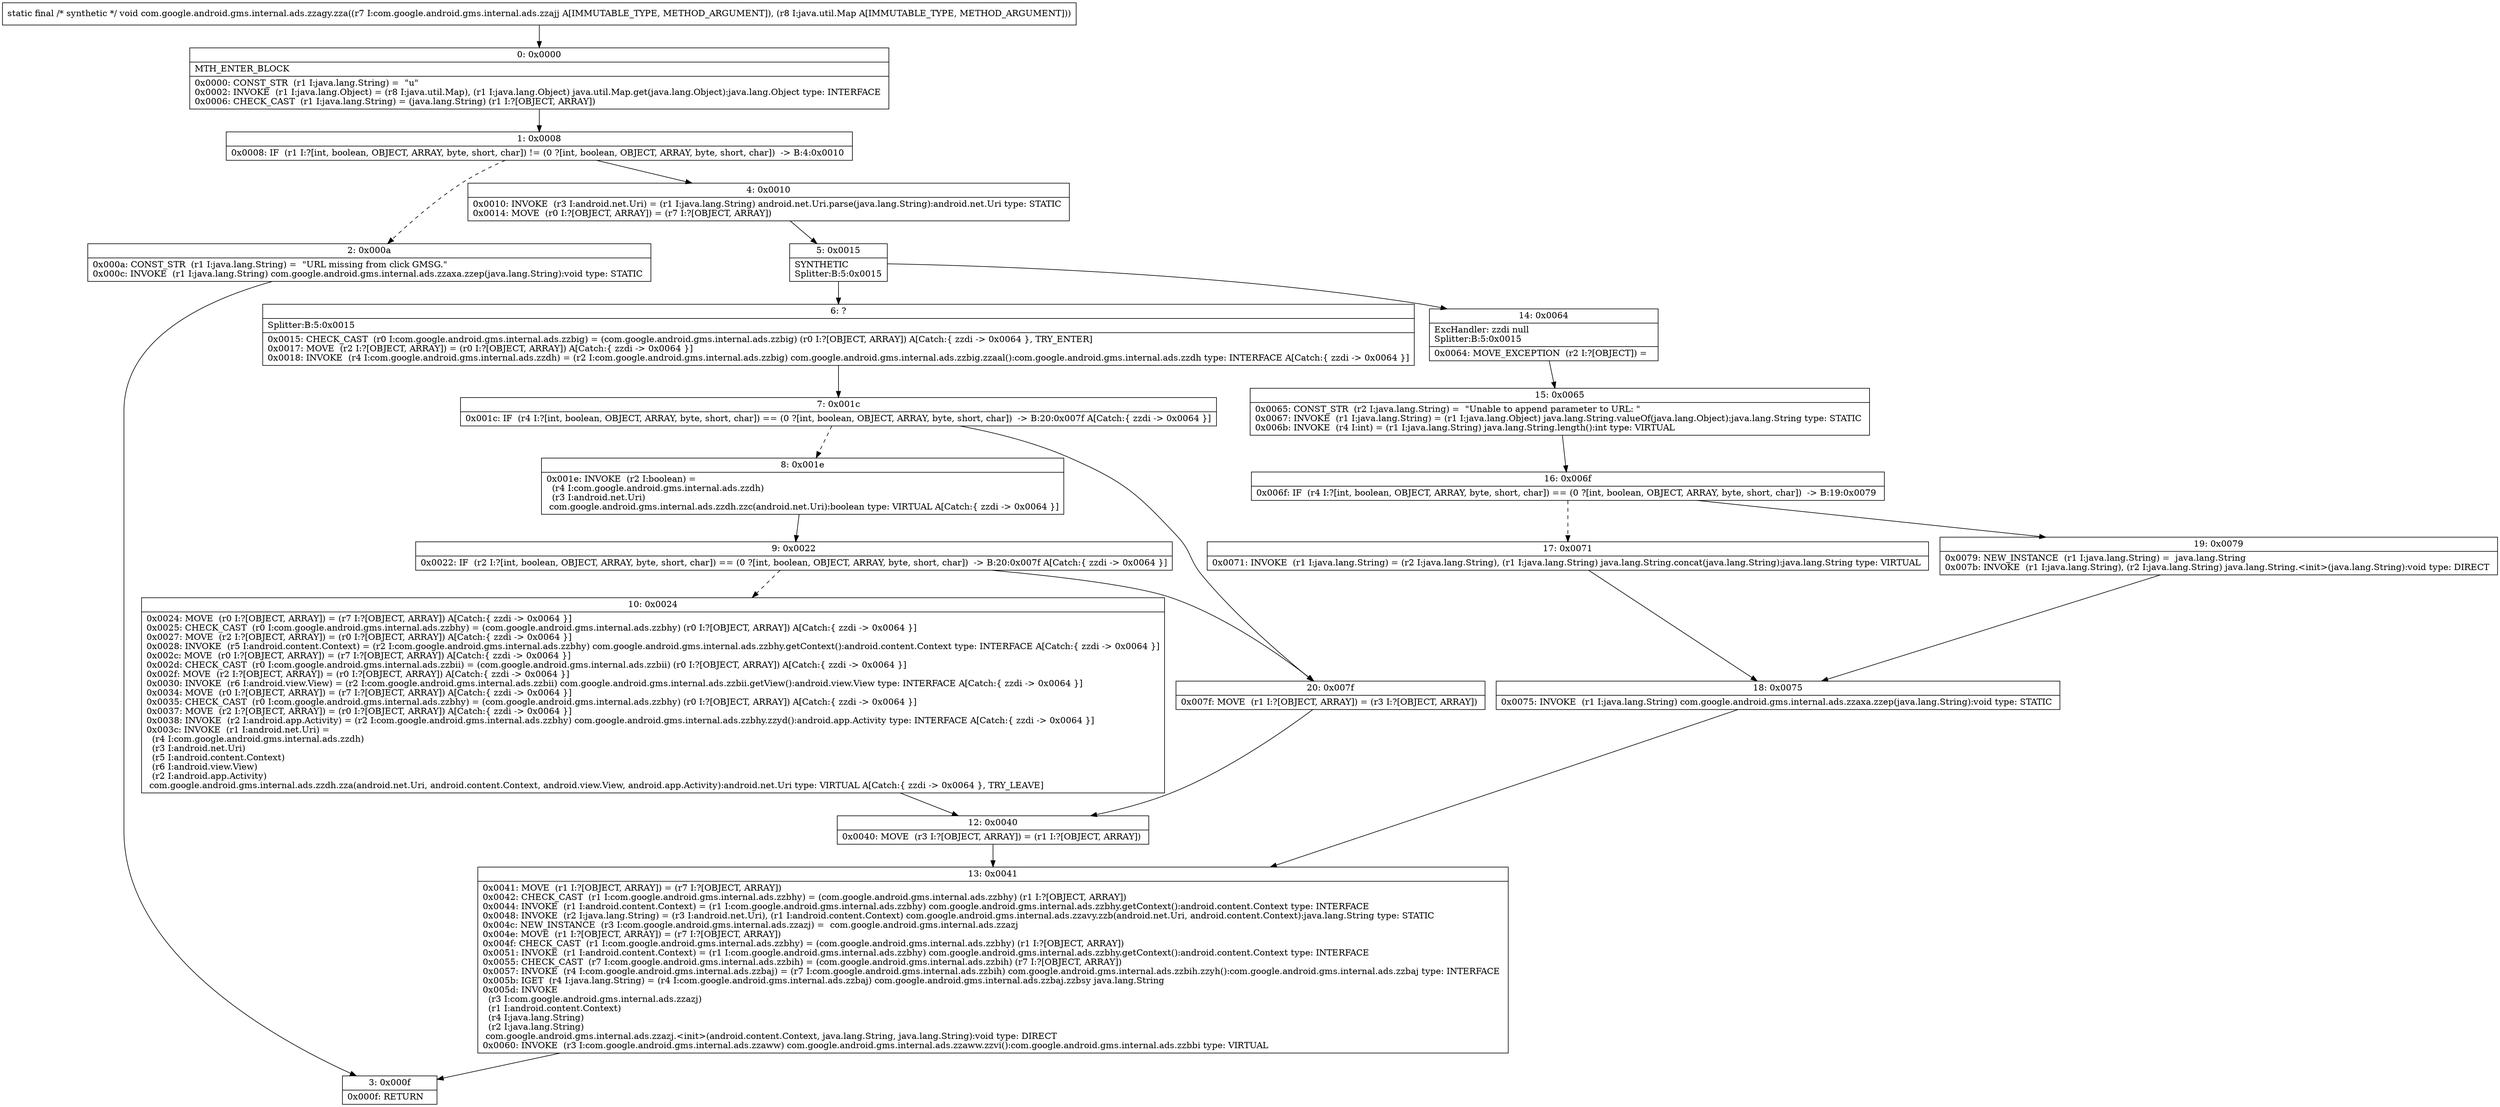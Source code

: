 digraph "CFG forcom.google.android.gms.internal.ads.zzagy.zza(Lcom\/google\/android\/gms\/internal\/ads\/zzajj;Ljava\/util\/Map;)V" {
Node_0 [shape=record,label="{0\:\ 0x0000|MTH_ENTER_BLOCK\l|0x0000: CONST_STR  (r1 I:java.lang.String) =  \"u\" \l0x0002: INVOKE  (r1 I:java.lang.Object) = (r8 I:java.util.Map), (r1 I:java.lang.Object) java.util.Map.get(java.lang.Object):java.lang.Object type: INTERFACE \l0x0006: CHECK_CAST  (r1 I:java.lang.String) = (java.lang.String) (r1 I:?[OBJECT, ARRAY]) \l}"];
Node_1 [shape=record,label="{1\:\ 0x0008|0x0008: IF  (r1 I:?[int, boolean, OBJECT, ARRAY, byte, short, char]) != (0 ?[int, boolean, OBJECT, ARRAY, byte, short, char])  \-\> B:4:0x0010 \l}"];
Node_2 [shape=record,label="{2\:\ 0x000a|0x000a: CONST_STR  (r1 I:java.lang.String) =  \"URL missing from click GMSG.\" \l0x000c: INVOKE  (r1 I:java.lang.String) com.google.android.gms.internal.ads.zzaxa.zzep(java.lang.String):void type: STATIC \l}"];
Node_3 [shape=record,label="{3\:\ 0x000f|0x000f: RETURN   \l}"];
Node_4 [shape=record,label="{4\:\ 0x0010|0x0010: INVOKE  (r3 I:android.net.Uri) = (r1 I:java.lang.String) android.net.Uri.parse(java.lang.String):android.net.Uri type: STATIC \l0x0014: MOVE  (r0 I:?[OBJECT, ARRAY]) = (r7 I:?[OBJECT, ARRAY]) \l}"];
Node_5 [shape=record,label="{5\:\ 0x0015|SYNTHETIC\lSplitter:B:5:0x0015\l}"];
Node_6 [shape=record,label="{6\:\ ?|Splitter:B:5:0x0015\l|0x0015: CHECK_CAST  (r0 I:com.google.android.gms.internal.ads.zzbig) = (com.google.android.gms.internal.ads.zzbig) (r0 I:?[OBJECT, ARRAY]) A[Catch:\{ zzdi \-\> 0x0064 \}, TRY_ENTER]\l0x0017: MOVE  (r2 I:?[OBJECT, ARRAY]) = (r0 I:?[OBJECT, ARRAY]) A[Catch:\{ zzdi \-\> 0x0064 \}]\l0x0018: INVOKE  (r4 I:com.google.android.gms.internal.ads.zzdh) = (r2 I:com.google.android.gms.internal.ads.zzbig) com.google.android.gms.internal.ads.zzbig.zzaal():com.google.android.gms.internal.ads.zzdh type: INTERFACE A[Catch:\{ zzdi \-\> 0x0064 \}]\l}"];
Node_7 [shape=record,label="{7\:\ 0x001c|0x001c: IF  (r4 I:?[int, boolean, OBJECT, ARRAY, byte, short, char]) == (0 ?[int, boolean, OBJECT, ARRAY, byte, short, char])  \-\> B:20:0x007f A[Catch:\{ zzdi \-\> 0x0064 \}]\l}"];
Node_8 [shape=record,label="{8\:\ 0x001e|0x001e: INVOKE  (r2 I:boolean) = \l  (r4 I:com.google.android.gms.internal.ads.zzdh)\l  (r3 I:android.net.Uri)\l com.google.android.gms.internal.ads.zzdh.zzc(android.net.Uri):boolean type: VIRTUAL A[Catch:\{ zzdi \-\> 0x0064 \}]\l}"];
Node_9 [shape=record,label="{9\:\ 0x0022|0x0022: IF  (r2 I:?[int, boolean, OBJECT, ARRAY, byte, short, char]) == (0 ?[int, boolean, OBJECT, ARRAY, byte, short, char])  \-\> B:20:0x007f A[Catch:\{ zzdi \-\> 0x0064 \}]\l}"];
Node_10 [shape=record,label="{10\:\ 0x0024|0x0024: MOVE  (r0 I:?[OBJECT, ARRAY]) = (r7 I:?[OBJECT, ARRAY]) A[Catch:\{ zzdi \-\> 0x0064 \}]\l0x0025: CHECK_CAST  (r0 I:com.google.android.gms.internal.ads.zzbhy) = (com.google.android.gms.internal.ads.zzbhy) (r0 I:?[OBJECT, ARRAY]) A[Catch:\{ zzdi \-\> 0x0064 \}]\l0x0027: MOVE  (r2 I:?[OBJECT, ARRAY]) = (r0 I:?[OBJECT, ARRAY]) A[Catch:\{ zzdi \-\> 0x0064 \}]\l0x0028: INVOKE  (r5 I:android.content.Context) = (r2 I:com.google.android.gms.internal.ads.zzbhy) com.google.android.gms.internal.ads.zzbhy.getContext():android.content.Context type: INTERFACE A[Catch:\{ zzdi \-\> 0x0064 \}]\l0x002c: MOVE  (r0 I:?[OBJECT, ARRAY]) = (r7 I:?[OBJECT, ARRAY]) A[Catch:\{ zzdi \-\> 0x0064 \}]\l0x002d: CHECK_CAST  (r0 I:com.google.android.gms.internal.ads.zzbii) = (com.google.android.gms.internal.ads.zzbii) (r0 I:?[OBJECT, ARRAY]) A[Catch:\{ zzdi \-\> 0x0064 \}]\l0x002f: MOVE  (r2 I:?[OBJECT, ARRAY]) = (r0 I:?[OBJECT, ARRAY]) A[Catch:\{ zzdi \-\> 0x0064 \}]\l0x0030: INVOKE  (r6 I:android.view.View) = (r2 I:com.google.android.gms.internal.ads.zzbii) com.google.android.gms.internal.ads.zzbii.getView():android.view.View type: INTERFACE A[Catch:\{ zzdi \-\> 0x0064 \}]\l0x0034: MOVE  (r0 I:?[OBJECT, ARRAY]) = (r7 I:?[OBJECT, ARRAY]) A[Catch:\{ zzdi \-\> 0x0064 \}]\l0x0035: CHECK_CAST  (r0 I:com.google.android.gms.internal.ads.zzbhy) = (com.google.android.gms.internal.ads.zzbhy) (r0 I:?[OBJECT, ARRAY]) A[Catch:\{ zzdi \-\> 0x0064 \}]\l0x0037: MOVE  (r2 I:?[OBJECT, ARRAY]) = (r0 I:?[OBJECT, ARRAY]) A[Catch:\{ zzdi \-\> 0x0064 \}]\l0x0038: INVOKE  (r2 I:android.app.Activity) = (r2 I:com.google.android.gms.internal.ads.zzbhy) com.google.android.gms.internal.ads.zzbhy.zzyd():android.app.Activity type: INTERFACE A[Catch:\{ zzdi \-\> 0x0064 \}]\l0x003c: INVOKE  (r1 I:android.net.Uri) = \l  (r4 I:com.google.android.gms.internal.ads.zzdh)\l  (r3 I:android.net.Uri)\l  (r5 I:android.content.Context)\l  (r6 I:android.view.View)\l  (r2 I:android.app.Activity)\l com.google.android.gms.internal.ads.zzdh.zza(android.net.Uri, android.content.Context, android.view.View, android.app.Activity):android.net.Uri type: VIRTUAL A[Catch:\{ zzdi \-\> 0x0064 \}, TRY_LEAVE]\l}"];
Node_12 [shape=record,label="{12\:\ 0x0040|0x0040: MOVE  (r3 I:?[OBJECT, ARRAY]) = (r1 I:?[OBJECT, ARRAY]) \l}"];
Node_13 [shape=record,label="{13\:\ 0x0041|0x0041: MOVE  (r1 I:?[OBJECT, ARRAY]) = (r7 I:?[OBJECT, ARRAY]) \l0x0042: CHECK_CAST  (r1 I:com.google.android.gms.internal.ads.zzbhy) = (com.google.android.gms.internal.ads.zzbhy) (r1 I:?[OBJECT, ARRAY]) \l0x0044: INVOKE  (r1 I:android.content.Context) = (r1 I:com.google.android.gms.internal.ads.zzbhy) com.google.android.gms.internal.ads.zzbhy.getContext():android.content.Context type: INTERFACE \l0x0048: INVOKE  (r2 I:java.lang.String) = (r3 I:android.net.Uri), (r1 I:android.content.Context) com.google.android.gms.internal.ads.zzavy.zzb(android.net.Uri, android.content.Context):java.lang.String type: STATIC \l0x004c: NEW_INSTANCE  (r3 I:com.google.android.gms.internal.ads.zzazj) =  com.google.android.gms.internal.ads.zzazj \l0x004e: MOVE  (r1 I:?[OBJECT, ARRAY]) = (r7 I:?[OBJECT, ARRAY]) \l0x004f: CHECK_CAST  (r1 I:com.google.android.gms.internal.ads.zzbhy) = (com.google.android.gms.internal.ads.zzbhy) (r1 I:?[OBJECT, ARRAY]) \l0x0051: INVOKE  (r1 I:android.content.Context) = (r1 I:com.google.android.gms.internal.ads.zzbhy) com.google.android.gms.internal.ads.zzbhy.getContext():android.content.Context type: INTERFACE \l0x0055: CHECK_CAST  (r7 I:com.google.android.gms.internal.ads.zzbih) = (com.google.android.gms.internal.ads.zzbih) (r7 I:?[OBJECT, ARRAY]) \l0x0057: INVOKE  (r4 I:com.google.android.gms.internal.ads.zzbaj) = (r7 I:com.google.android.gms.internal.ads.zzbih) com.google.android.gms.internal.ads.zzbih.zzyh():com.google.android.gms.internal.ads.zzbaj type: INTERFACE \l0x005b: IGET  (r4 I:java.lang.String) = (r4 I:com.google.android.gms.internal.ads.zzbaj) com.google.android.gms.internal.ads.zzbaj.zzbsy java.lang.String \l0x005d: INVOKE  \l  (r3 I:com.google.android.gms.internal.ads.zzazj)\l  (r1 I:android.content.Context)\l  (r4 I:java.lang.String)\l  (r2 I:java.lang.String)\l com.google.android.gms.internal.ads.zzazj.\<init\>(android.content.Context, java.lang.String, java.lang.String):void type: DIRECT \l0x0060: INVOKE  (r3 I:com.google.android.gms.internal.ads.zzaww) com.google.android.gms.internal.ads.zzaww.zzvi():com.google.android.gms.internal.ads.zzbbi type: VIRTUAL \l}"];
Node_14 [shape=record,label="{14\:\ 0x0064|ExcHandler: zzdi null\lSplitter:B:5:0x0015\l|0x0064: MOVE_EXCEPTION  (r2 I:?[OBJECT]) =  \l}"];
Node_15 [shape=record,label="{15\:\ 0x0065|0x0065: CONST_STR  (r2 I:java.lang.String) =  \"Unable to append parameter to URL: \" \l0x0067: INVOKE  (r1 I:java.lang.String) = (r1 I:java.lang.Object) java.lang.String.valueOf(java.lang.Object):java.lang.String type: STATIC \l0x006b: INVOKE  (r4 I:int) = (r1 I:java.lang.String) java.lang.String.length():int type: VIRTUAL \l}"];
Node_16 [shape=record,label="{16\:\ 0x006f|0x006f: IF  (r4 I:?[int, boolean, OBJECT, ARRAY, byte, short, char]) == (0 ?[int, boolean, OBJECT, ARRAY, byte, short, char])  \-\> B:19:0x0079 \l}"];
Node_17 [shape=record,label="{17\:\ 0x0071|0x0071: INVOKE  (r1 I:java.lang.String) = (r2 I:java.lang.String), (r1 I:java.lang.String) java.lang.String.concat(java.lang.String):java.lang.String type: VIRTUAL \l}"];
Node_18 [shape=record,label="{18\:\ 0x0075|0x0075: INVOKE  (r1 I:java.lang.String) com.google.android.gms.internal.ads.zzaxa.zzep(java.lang.String):void type: STATIC \l}"];
Node_19 [shape=record,label="{19\:\ 0x0079|0x0079: NEW_INSTANCE  (r1 I:java.lang.String) =  java.lang.String \l0x007b: INVOKE  (r1 I:java.lang.String), (r2 I:java.lang.String) java.lang.String.\<init\>(java.lang.String):void type: DIRECT \l}"];
Node_20 [shape=record,label="{20\:\ 0x007f|0x007f: MOVE  (r1 I:?[OBJECT, ARRAY]) = (r3 I:?[OBJECT, ARRAY]) \l}"];
MethodNode[shape=record,label="{static final \/* synthetic *\/ void com.google.android.gms.internal.ads.zzagy.zza((r7 I:com.google.android.gms.internal.ads.zzajj A[IMMUTABLE_TYPE, METHOD_ARGUMENT]), (r8 I:java.util.Map A[IMMUTABLE_TYPE, METHOD_ARGUMENT])) }"];
MethodNode -> Node_0;
Node_0 -> Node_1;
Node_1 -> Node_2[style=dashed];
Node_1 -> Node_4;
Node_2 -> Node_3;
Node_4 -> Node_5;
Node_5 -> Node_6;
Node_5 -> Node_14;
Node_6 -> Node_7;
Node_7 -> Node_8[style=dashed];
Node_7 -> Node_20;
Node_8 -> Node_9;
Node_9 -> Node_10[style=dashed];
Node_9 -> Node_20;
Node_10 -> Node_12;
Node_12 -> Node_13;
Node_13 -> Node_3;
Node_14 -> Node_15;
Node_15 -> Node_16;
Node_16 -> Node_17[style=dashed];
Node_16 -> Node_19;
Node_17 -> Node_18;
Node_18 -> Node_13;
Node_19 -> Node_18;
Node_20 -> Node_12;
}

